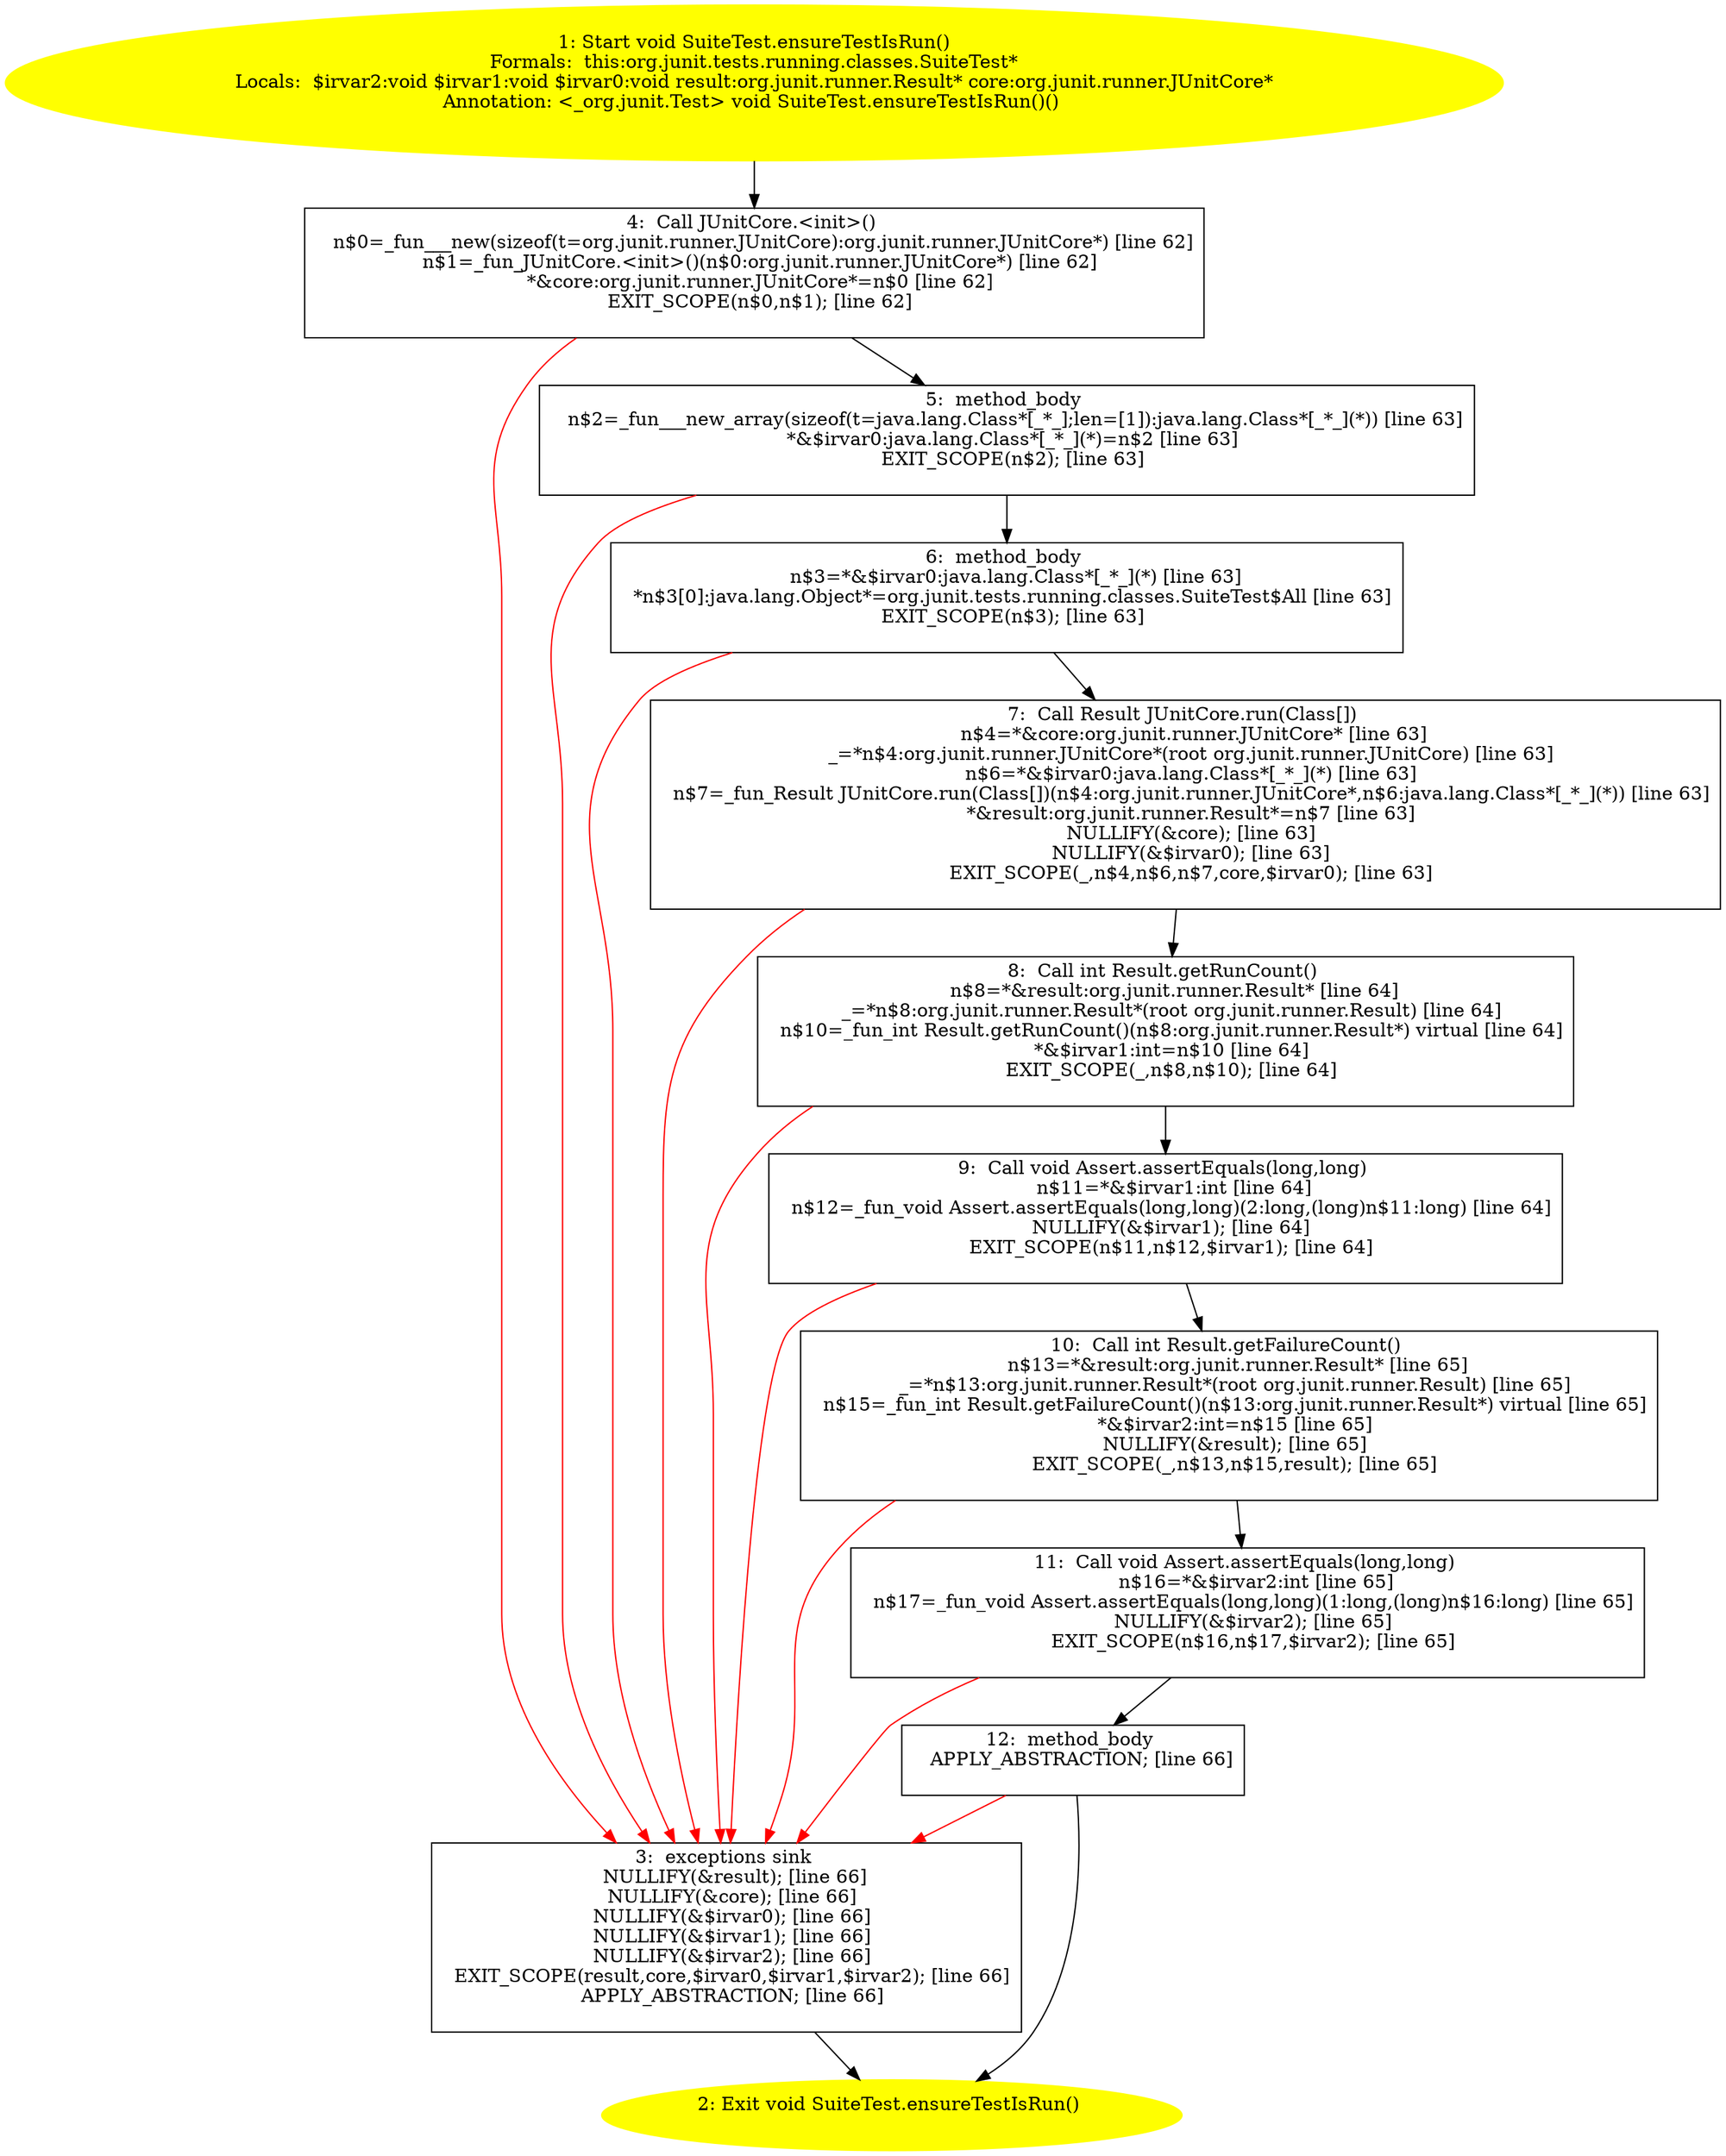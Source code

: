/* @generated */
digraph cfg {
"org.junit.tests.running.classes.SuiteTest.ensureTestIsRun():void.236d67363cf917ce0b33f2c6b2fc6533_1" [label="1: Start void SuiteTest.ensureTestIsRun()\nFormals:  this:org.junit.tests.running.classes.SuiteTest*\nLocals:  $irvar2:void $irvar1:void $irvar0:void result:org.junit.runner.Result* core:org.junit.runner.JUnitCore*\nAnnotation: <_org.junit.Test> void SuiteTest.ensureTestIsRun()() \n  " color=yellow style=filled]
	

	 "org.junit.tests.running.classes.SuiteTest.ensureTestIsRun():void.236d67363cf917ce0b33f2c6b2fc6533_1" -> "org.junit.tests.running.classes.SuiteTest.ensureTestIsRun():void.236d67363cf917ce0b33f2c6b2fc6533_4" ;
"org.junit.tests.running.classes.SuiteTest.ensureTestIsRun():void.236d67363cf917ce0b33f2c6b2fc6533_2" [label="2: Exit void SuiteTest.ensureTestIsRun() \n  " color=yellow style=filled]
	

"org.junit.tests.running.classes.SuiteTest.ensureTestIsRun():void.236d67363cf917ce0b33f2c6b2fc6533_3" [label="3:  exceptions sink \n   NULLIFY(&result); [line 66]\n  NULLIFY(&core); [line 66]\n  NULLIFY(&$irvar0); [line 66]\n  NULLIFY(&$irvar1); [line 66]\n  NULLIFY(&$irvar2); [line 66]\n  EXIT_SCOPE(result,core,$irvar0,$irvar1,$irvar2); [line 66]\n  APPLY_ABSTRACTION; [line 66]\n " shape="box"]
	

	 "org.junit.tests.running.classes.SuiteTest.ensureTestIsRun():void.236d67363cf917ce0b33f2c6b2fc6533_3" -> "org.junit.tests.running.classes.SuiteTest.ensureTestIsRun():void.236d67363cf917ce0b33f2c6b2fc6533_2" ;
"org.junit.tests.running.classes.SuiteTest.ensureTestIsRun():void.236d67363cf917ce0b33f2c6b2fc6533_4" [label="4:  Call JUnitCore.<init>() \n   n$0=_fun___new(sizeof(t=org.junit.runner.JUnitCore):org.junit.runner.JUnitCore*) [line 62]\n  n$1=_fun_JUnitCore.<init>()(n$0:org.junit.runner.JUnitCore*) [line 62]\n  *&core:org.junit.runner.JUnitCore*=n$0 [line 62]\n  EXIT_SCOPE(n$0,n$1); [line 62]\n " shape="box"]
	

	 "org.junit.tests.running.classes.SuiteTest.ensureTestIsRun():void.236d67363cf917ce0b33f2c6b2fc6533_4" -> "org.junit.tests.running.classes.SuiteTest.ensureTestIsRun():void.236d67363cf917ce0b33f2c6b2fc6533_5" ;
	 "org.junit.tests.running.classes.SuiteTest.ensureTestIsRun():void.236d67363cf917ce0b33f2c6b2fc6533_4" -> "org.junit.tests.running.classes.SuiteTest.ensureTestIsRun():void.236d67363cf917ce0b33f2c6b2fc6533_3" [color="red" ];
"org.junit.tests.running.classes.SuiteTest.ensureTestIsRun():void.236d67363cf917ce0b33f2c6b2fc6533_5" [label="5:  method_body \n   n$2=_fun___new_array(sizeof(t=java.lang.Class*[_*_];len=[1]):java.lang.Class*[_*_](*)) [line 63]\n  *&$irvar0:java.lang.Class*[_*_](*)=n$2 [line 63]\n  EXIT_SCOPE(n$2); [line 63]\n " shape="box"]
	

	 "org.junit.tests.running.classes.SuiteTest.ensureTestIsRun():void.236d67363cf917ce0b33f2c6b2fc6533_5" -> "org.junit.tests.running.classes.SuiteTest.ensureTestIsRun():void.236d67363cf917ce0b33f2c6b2fc6533_6" ;
	 "org.junit.tests.running.classes.SuiteTest.ensureTestIsRun():void.236d67363cf917ce0b33f2c6b2fc6533_5" -> "org.junit.tests.running.classes.SuiteTest.ensureTestIsRun():void.236d67363cf917ce0b33f2c6b2fc6533_3" [color="red" ];
"org.junit.tests.running.classes.SuiteTest.ensureTestIsRun():void.236d67363cf917ce0b33f2c6b2fc6533_6" [label="6:  method_body \n   n$3=*&$irvar0:java.lang.Class*[_*_](*) [line 63]\n  *n$3[0]:java.lang.Object*=org.junit.tests.running.classes.SuiteTest$All [line 63]\n  EXIT_SCOPE(n$3); [line 63]\n " shape="box"]
	

	 "org.junit.tests.running.classes.SuiteTest.ensureTestIsRun():void.236d67363cf917ce0b33f2c6b2fc6533_6" -> "org.junit.tests.running.classes.SuiteTest.ensureTestIsRun():void.236d67363cf917ce0b33f2c6b2fc6533_7" ;
	 "org.junit.tests.running.classes.SuiteTest.ensureTestIsRun():void.236d67363cf917ce0b33f2c6b2fc6533_6" -> "org.junit.tests.running.classes.SuiteTest.ensureTestIsRun():void.236d67363cf917ce0b33f2c6b2fc6533_3" [color="red" ];
"org.junit.tests.running.classes.SuiteTest.ensureTestIsRun():void.236d67363cf917ce0b33f2c6b2fc6533_7" [label="7:  Call Result JUnitCore.run(Class[]) \n   n$4=*&core:org.junit.runner.JUnitCore* [line 63]\n  _=*n$4:org.junit.runner.JUnitCore*(root org.junit.runner.JUnitCore) [line 63]\n  n$6=*&$irvar0:java.lang.Class*[_*_](*) [line 63]\n  n$7=_fun_Result JUnitCore.run(Class[])(n$4:org.junit.runner.JUnitCore*,n$6:java.lang.Class*[_*_](*)) [line 63]\n  *&result:org.junit.runner.Result*=n$7 [line 63]\n  NULLIFY(&core); [line 63]\n  NULLIFY(&$irvar0); [line 63]\n  EXIT_SCOPE(_,n$4,n$6,n$7,core,$irvar0); [line 63]\n " shape="box"]
	

	 "org.junit.tests.running.classes.SuiteTest.ensureTestIsRun():void.236d67363cf917ce0b33f2c6b2fc6533_7" -> "org.junit.tests.running.classes.SuiteTest.ensureTestIsRun():void.236d67363cf917ce0b33f2c6b2fc6533_8" ;
	 "org.junit.tests.running.classes.SuiteTest.ensureTestIsRun():void.236d67363cf917ce0b33f2c6b2fc6533_7" -> "org.junit.tests.running.classes.SuiteTest.ensureTestIsRun():void.236d67363cf917ce0b33f2c6b2fc6533_3" [color="red" ];
"org.junit.tests.running.classes.SuiteTest.ensureTestIsRun():void.236d67363cf917ce0b33f2c6b2fc6533_8" [label="8:  Call int Result.getRunCount() \n   n$8=*&result:org.junit.runner.Result* [line 64]\n  _=*n$8:org.junit.runner.Result*(root org.junit.runner.Result) [line 64]\n  n$10=_fun_int Result.getRunCount()(n$8:org.junit.runner.Result*) virtual [line 64]\n  *&$irvar1:int=n$10 [line 64]\n  EXIT_SCOPE(_,n$8,n$10); [line 64]\n " shape="box"]
	

	 "org.junit.tests.running.classes.SuiteTest.ensureTestIsRun():void.236d67363cf917ce0b33f2c6b2fc6533_8" -> "org.junit.tests.running.classes.SuiteTest.ensureTestIsRun():void.236d67363cf917ce0b33f2c6b2fc6533_9" ;
	 "org.junit.tests.running.classes.SuiteTest.ensureTestIsRun():void.236d67363cf917ce0b33f2c6b2fc6533_8" -> "org.junit.tests.running.classes.SuiteTest.ensureTestIsRun():void.236d67363cf917ce0b33f2c6b2fc6533_3" [color="red" ];
"org.junit.tests.running.classes.SuiteTest.ensureTestIsRun():void.236d67363cf917ce0b33f2c6b2fc6533_9" [label="9:  Call void Assert.assertEquals(long,long) \n   n$11=*&$irvar1:int [line 64]\n  n$12=_fun_void Assert.assertEquals(long,long)(2:long,(long)n$11:long) [line 64]\n  NULLIFY(&$irvar1); [line 64]\n  EXIT_SCOPE(n$11,n$12,$irvar1); [line 64]\n " shape="box"]
	

	 "org.junit.tests.running.classes.SuiteTest.ensureTestIsRun():void.236d67363cf917ce0b33f2c6b2fc6533_9" -> "org.junit.tests.running.classes.SuiteTest.ensureTestIsRun():void.236d67363cf917ce0b33f2c6b2fc6533_10" ;
	 "org.junit.tests.running.classes.SuiteTest.ensureTestIsRun():void.236d67363cf917ce0b33f2c6b2fc6533_9" -> "org.junit.tests.running.classes.SuiteTest.ensureTestIsRun():void.236d67363cf917ce0b33f2c6b2fc6533_3" [color="red" ];
"org.junit.tests.running.classes.SuiteTest.ensureTestIsRun():void.236d67363cf917ce0b33f2c6b2fc6533_10" [label="10:  Call int Result.getFailureCount() \n   n$13=*&result:org.junit.runner.Result* [line 65]\n  _=*n$13:org.junit.runner.Result*(root org.junit.runner.Result) [line 65]\n  n$15=_fun_int Result.getFailureCount()(n$13:org.junit.runner.Result*) virtual [line 65]\n  *&$irvar2:int=n$15 [line 65]\n  NULLIFY(&result); [line 65]\n  EXIT_SCOPE(_,n$13,n$15,result); [line 65]\n " shape="box"]
	

	 "org.junit.tests.running.classes.SuiteTest.ensureTestIsRun():void.236d67363cf917ce0b33f2c6b2fc6533_10" -> "org.junit.tests.running.classes.SuiteTest.ensureTestIsRun():void.236d67363cf917ce0b33f2c6b2fc6533_11" ;
	 "org.junit.tests.running.classes.SuiteTest.ensureTestIsRun():void.236d67363cf917ce0b33f2c6b2fc6533_10" -> "org.junit.tests.running.classes.SuiteTest.ensureTestIsRun():void.236d67363cf917ce0b33f2c6b2fc6533_3" [color="red" ];
"org.junit.tests.running.classes.SuiteTest.ensureTestIsRun():void.236d67363cf917ce0b33f2c6b2fc6533_11" [label="11:  Call void Assert.assertEquals(long,long) \n   n$16=*&$irvar2:int [line 65]\n  n$17=_fun_void Assert.assertEquals(long,long)(1:long,(long)n$16:long) [line 65]\n  NULLIFY(&$irvar2); [line 65]\n  EXIT_SCOPE(n$16,n$17,$irvar2); [line 65]\n " shape="box"]
	

	 "org.junit.tests.running.classes.SuiteTest.ensureTestIsRun():void.236d67363cf917ce0b33f2c6b2fc6533_11" -> "org.junit.tests.running.classes.SuiteTest.ensureTestIsRun():void.236d67363cf917ce0b33f2c6b2fc6533_12" ;
	 "org.junit.tests.running.classes.SuiteTest.ensureTestIsRun():void.236d67363cf917ce0b33f2c6b2fc6533_11" -> "org.junit.tests.running.classes.SuiteTest.ensureTestIsRun():void.236d67363cf917ce0b33f2c6b2fc6533_3" [color="red" ];
"org.junit.tests.running.classes.SuiteTest.ensureTestIsRun():void.236d67363cf917ce0b33f2c6b2fc6533_12" [label="12:  method_body \n   APPLY_ABSTRACTION; [line 66]\n " shape="box"]
	

	 "org.junit.tests.running.classes.SuiteTest.ensureTestIsRun():void.236d67363cf917ce0b33f2c6b2fc6533_12" -> "org.junit.tests.running.classes.SuiteTest.ensureTestIsRun():void.236d67363cf917ce0b33f2c6b2fc6533_2" ;
	 "org.junit.tests.running.classes.SuiteTest.ensureTestIsRun():void.236d67363cf917ce0b33f2c6b2fc6533_12" -> "org.junit.tests.running.classes.SuiteTest.ensureTestIsRun():void.236d67363cf917ce0b33f2c6b2fc6533_3" [color="red" ];
}
